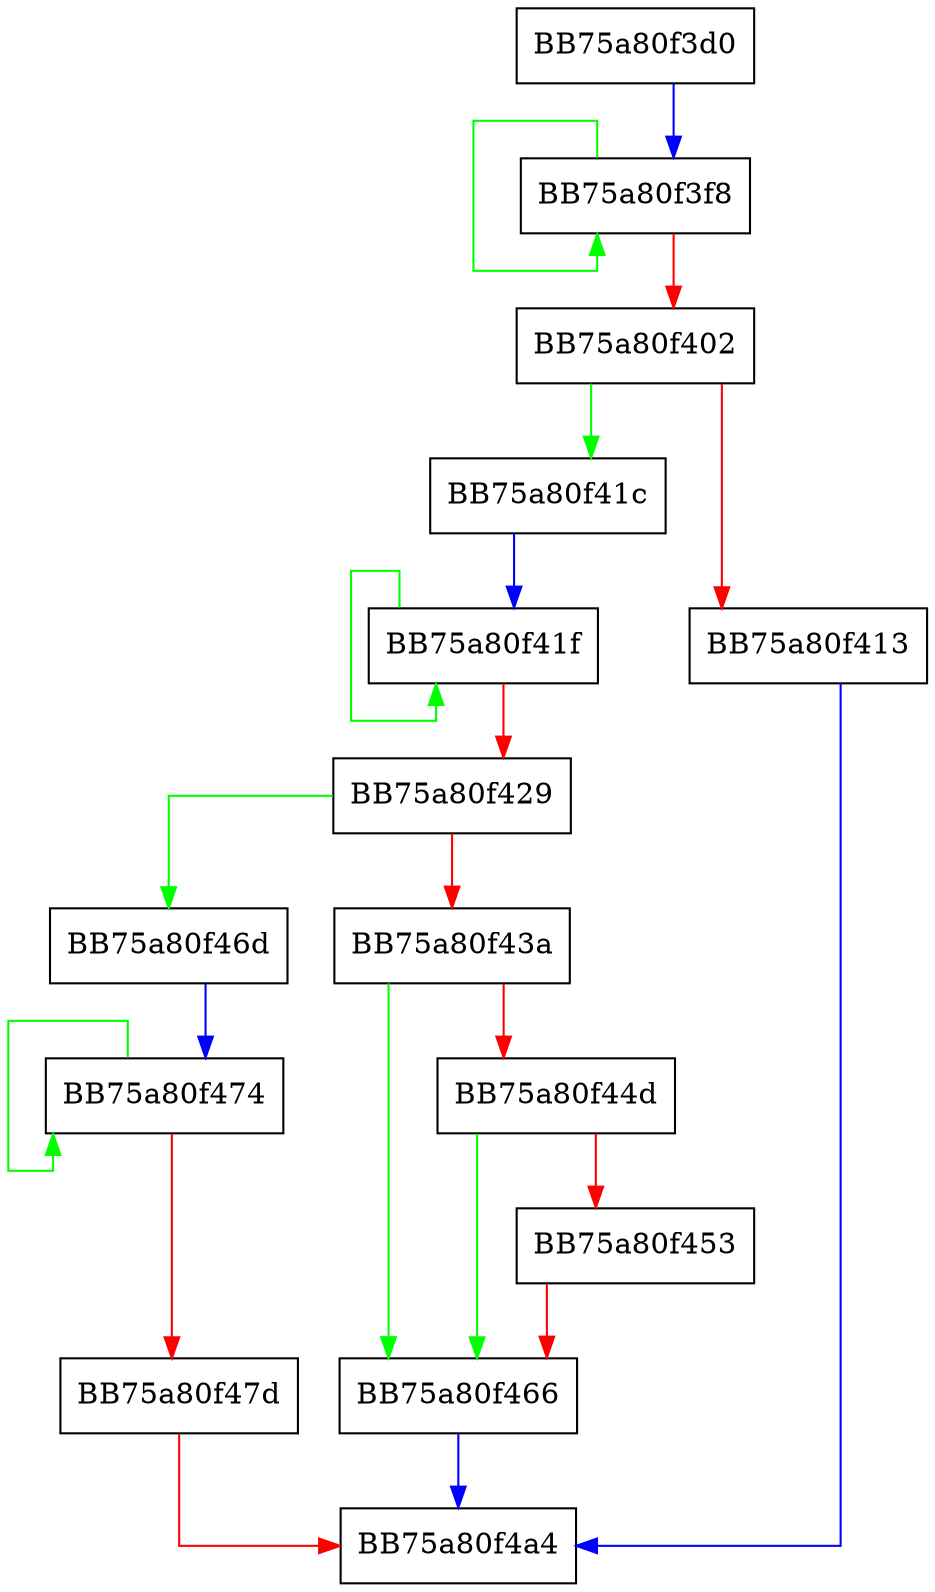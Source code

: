 digraph AddField {
  node [shape="box"];
  graph [splines=ortho];
  BB75a80f3d0 -> BB75a80f3f8 [color="blue"];
  BB75a80f3f8 -> BB75a80f3f8 [color="green"];
  BB75a80f3f8 -> BB75a80f402 [color="red"];
  BB75a80f402 -> BB75a80f41c [color="green"];
  BB75a80f402 -> BB75a80f413 [color="red"];
  BB75a80f413 -> BB75a80f4a4 [color="blue"];
  BB75a80f41c -> BB75a80f41f [color="blue"];
  BB75a80f41f -> BB75a80f41f [color="green"];
  BB75a80f41f -> BB75a80f429 [color="red"];
  BB75a80f429 -> BB75a80f46d [color="green"];
  BB75a80f429 -> BB75a80f43a [color="red"];
  BB75a80f43a -> BB75a80f466 [color="green"];
  BB75a80f43a -> BB75a80f44d [color="red"];
  BB75a80f44d -> BB75a80f466 [color="green"];
  BB75a80f44d -> BB75a80f453 [color="red"];
  BB75a80f453 -> BB75a80f466 [color="red"];
  BB75a80f466 -> BB75a80f4a4 [color="blue"];
  BB75a80f46d -> BB75a80f474 [color="blue"];
  BB75a80f474 -> BB75a80f474 [color="green"];
  BB75a80f474 -> BB75a80f47d [color="red"];
  BB75a80f47d -> BB75a80f4a4 [color="red"];
}